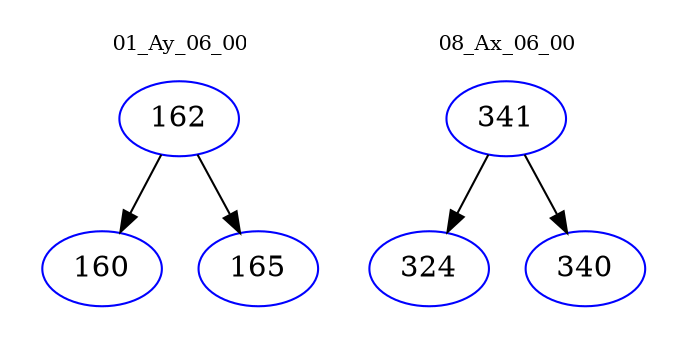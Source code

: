 digraph{
subgraph cluster_0 {
color = white
label = "01_Ay_06_00";
fontsize=10;
T0_162 [label="162", color="blue"]
T0_162 -> T0_160 [color="black"]
T0_160 [label="160", color="blue"]
T0_162 -> T0_165 [color="black"]
T0_165 [label="165", color="blue"]
}
subgraph cluster_1 {
color = white
label = "08_Ax_06_00";
fontsize=10;
T1_341 [label="341", color="blue"]
T1_341 -> T1_324 [color="black"]
T1_324 [label="324", color="blue"]
T1_341 -> T1_340 [color="black"]
T1_340 [label="340", color="blue"]
}
}

